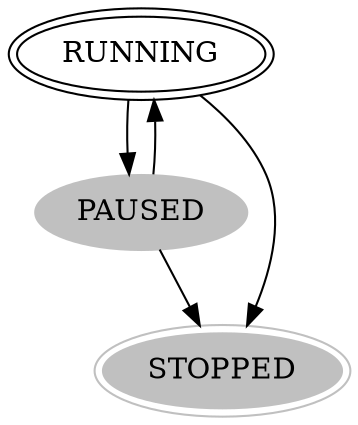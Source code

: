 digraph state_transitions {
   RUNNING [peripheries=2]
   PAUSED [style="filled", color="grey"]
   STOPPED [peripheries=2, style="filled", color="grey"]
   RUNNING -> PAUSED
   RUNNING -> STOPPED
   PAUSED -> RUNNING
   PAUSED -> STOPPED
}
